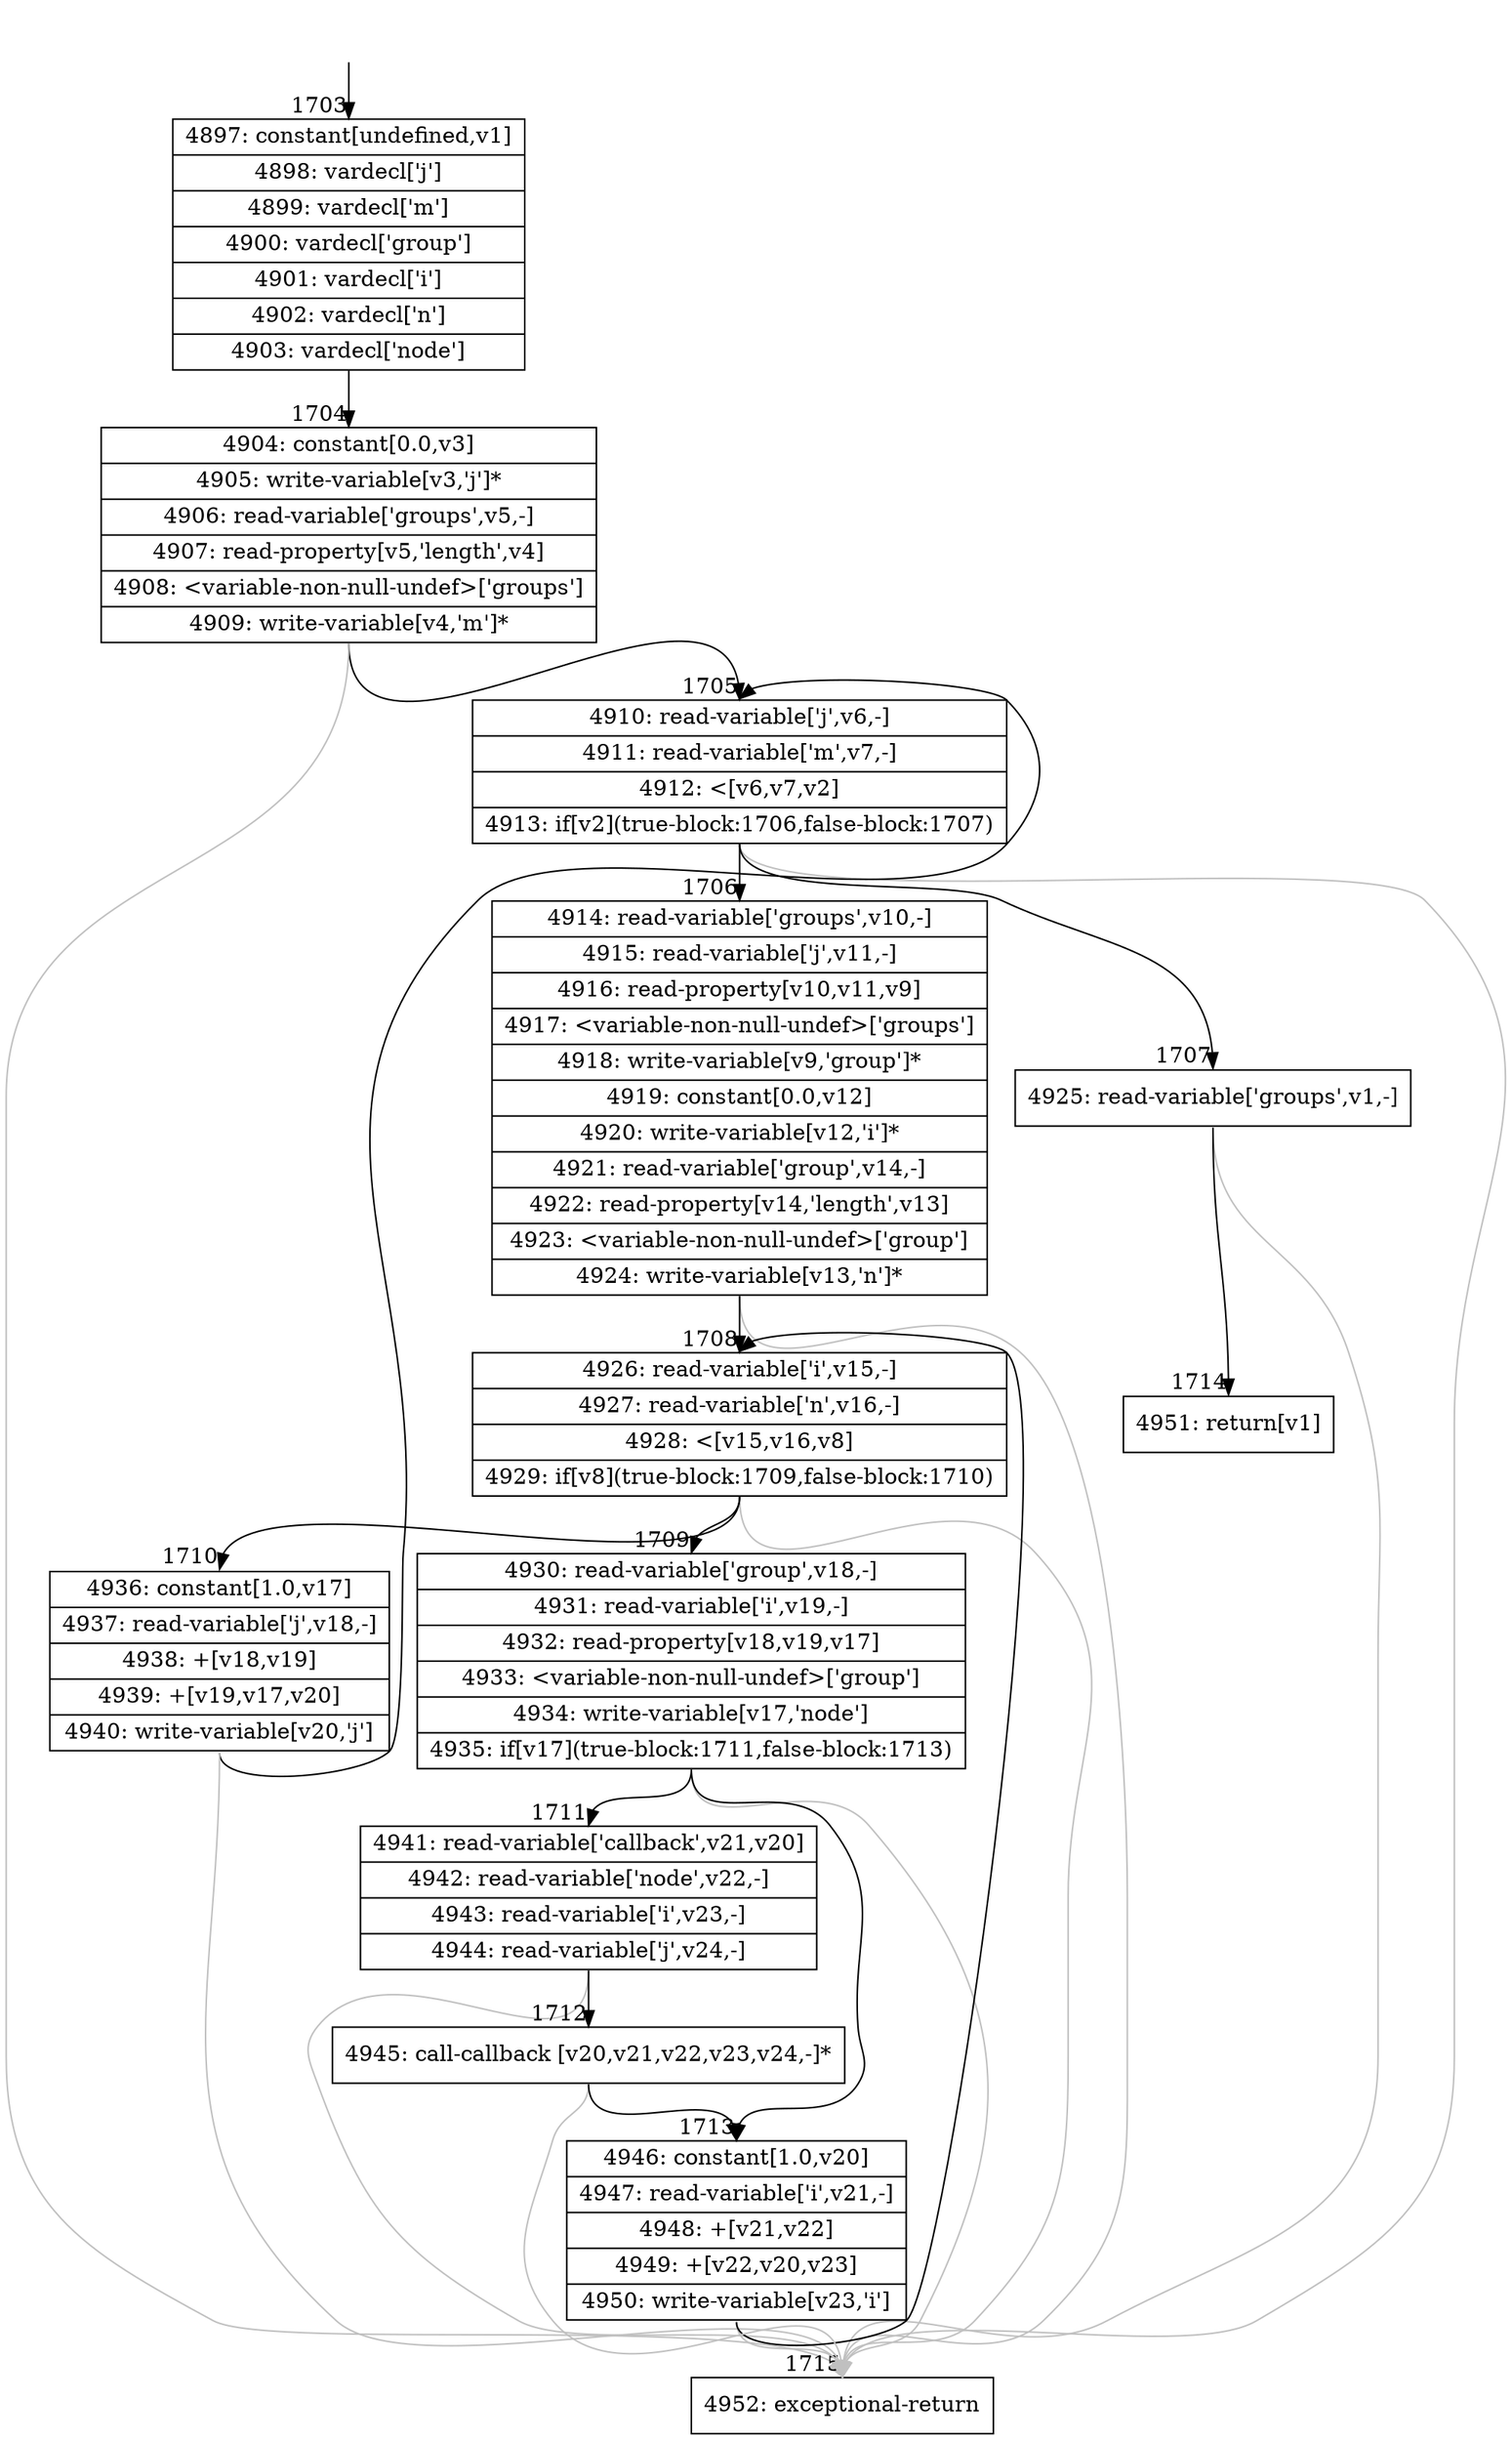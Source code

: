 digraph {
rankdir="TD"
BB_entry166[shape=none,label=""];
BB_entry166 -> BB1703 [tailport=s, headport=n, headlabel="    1703"]
BB1703 [shape=record label="{4897: constant[undefined,v1]|4898: vardecl['j']|4899: vardecl['m']|4900: vardecl['group']|4901: vardecl['i']|4902: vardecl['n']|4903: vardecl['node']}" ] 
BB1703 -> BB1704 [tailport=s, headport=n, headlabel="      1704"]
BB1704 [shape=record label="{4904: constant[0.0,v3]|4905: write-variable[v3,'j']*|4906: read-variable['groups',v5,-]|4907: read-property[v5,'length',v4]|4908: \<variable-non-null-undef\>['groups']|4909: write-variable[v4,'m']*}" ] 
BB1704 -> BB1705 [tailport=s, headport=n, headlabel="      1705"]
BB1704 -> BB1715 [tailport=s, headport=n, color=gray, headlabel="      1715"]
BB1705 [shape=record label="{4910: read-variable['j',v6,-]|4911: read-variable['m',v7,-]|4912: \<[v6,v7,v2]|4913: if[v2](true-block:1706,false-block:1707)}" ] 
BB1705 -> BB1706 [tailport=s, headport=n, headlabel="      1706"]
BB1705 -> BB1707 [tailport=s, headport=n, headlabel="      1707"]
BB1705 -> BB1715 [tailport=s, headport=n, color=gray]
BB1706 [shape=record label="{4914: read-variable['groups',v10,-]|4915: read-variable['j',v11,-]|4916: read-property[v10,v11,v9]|4917: \<variable-non-null-undef\>['groups']|4918: write-variable[v9,'group']*|4919: constant[0.0,v12]|4920: write-variable[v12,'i']*|4921: read-variable['group',v14,-]|4922: read-property[v14,'length',v13]|4923: \<variable-non-null-undef\>['group']|4924: write-variable[v13,'n']*}" ] 
BB1706 -> BB1708 [tailport=s, headport=n, headlabel="      1708"]
BB1706 -> BB1715 [tailport=s, headport=n, color=gray]
BB1707 [shape=record label="{4925: read-variable['groups',v1,-]}" ] 
BB1707 -> BB1714 [tailport=s, headport=n, headlabel="      1714"]
BB1707 -> BB1715 [tailport=s, headport=n, color=gray]
BB1708 [shape=record label="{4926: read-variable['i',v15,-]|4927: read-variable['n',v16,-]|4928: \<[v15,v16,v8]|4929: if[v8](true-block:1709,false-block:1710)}" ] 
BB1708 -> BB1709 [tailport=s, headport=n, headlabel="      1709"]
BB1708 -> BB1710 [tailport=s, headport=n, headlabel="      1710"]
BB1708 -> BB1715 [tailport=s, headport=n, color=gray]
BB1709 [shape=record label="{4930: read-variable['group',v18,-]|4931: read-variable['i',v19,-]|4932: read-property[v18,v19,v17]|4933: \<variable-non-null-undef\>['group']|4934: write-variable[v17,'node']|4935: if[v17](true-block:1711,false-block:1713)}" ] 
BB1709 -> BB1711 [tailport=s, headport=n, headlabel="      1711"]
BB1709 -> BB1713 [tailport=s, headport=n, headlabel="      1713"]
BB1709 -> BB1715 [tailport=s, headport=n, color=gray]
BB1710 [shape=record label="{4936: constant[1.0,v17]|4937: read-variable['j',v18,-]|4938: +[v18,v19]|4939: +[v19,v17,v20]|4940: write-variable[v20,'j']}" ] 
BB1710 -> BB1705 [tailport=s, headport=n]
BB1710 -> BB1715 [tailport=s, headport=n, color=gray]
BB1711 [shape=record label="{4941: read-variable['callback',v21,v20]|4942: read-variable['node',v22,-]|4943: read-variable['i',v23,-]|4944: read-variable['j',v24,-]}" ] 
BB1711 -> BB1712 [tailport=s, headport=n, headlabel="      1712"]
BB1711 -> BB1715 [tailport=s, headport=n, color=gray]
BB1712 [shape=record label="{4945: call-callback [v20,v21,v22,v23,v24,-]*}" ] 
BB1712 -> BB1713 [tailport=s, headport=n]
BB1712 -> BB1715 [tailport=s, headport=n, color=gray]
BB1713 [shape=record label="{4946: constant[1.0,v20]|4947: read-variable['i',v21,-]|4948: +[v21,v22]|4949: +[v22,v20,v23]|4950: write-variable[v23,'i']}" ] 
BB1713 -> BB1708 [tailport=s, headport=n]
BB1713 -> BB1715 [tailport=s, headport=n, color=gray]
BB1714 [shape=record label="{4951: return[v1]}" ] 
BB1715 [shape=record label="{4952: exceptional-return}" ] 
//#$~ 971
}

